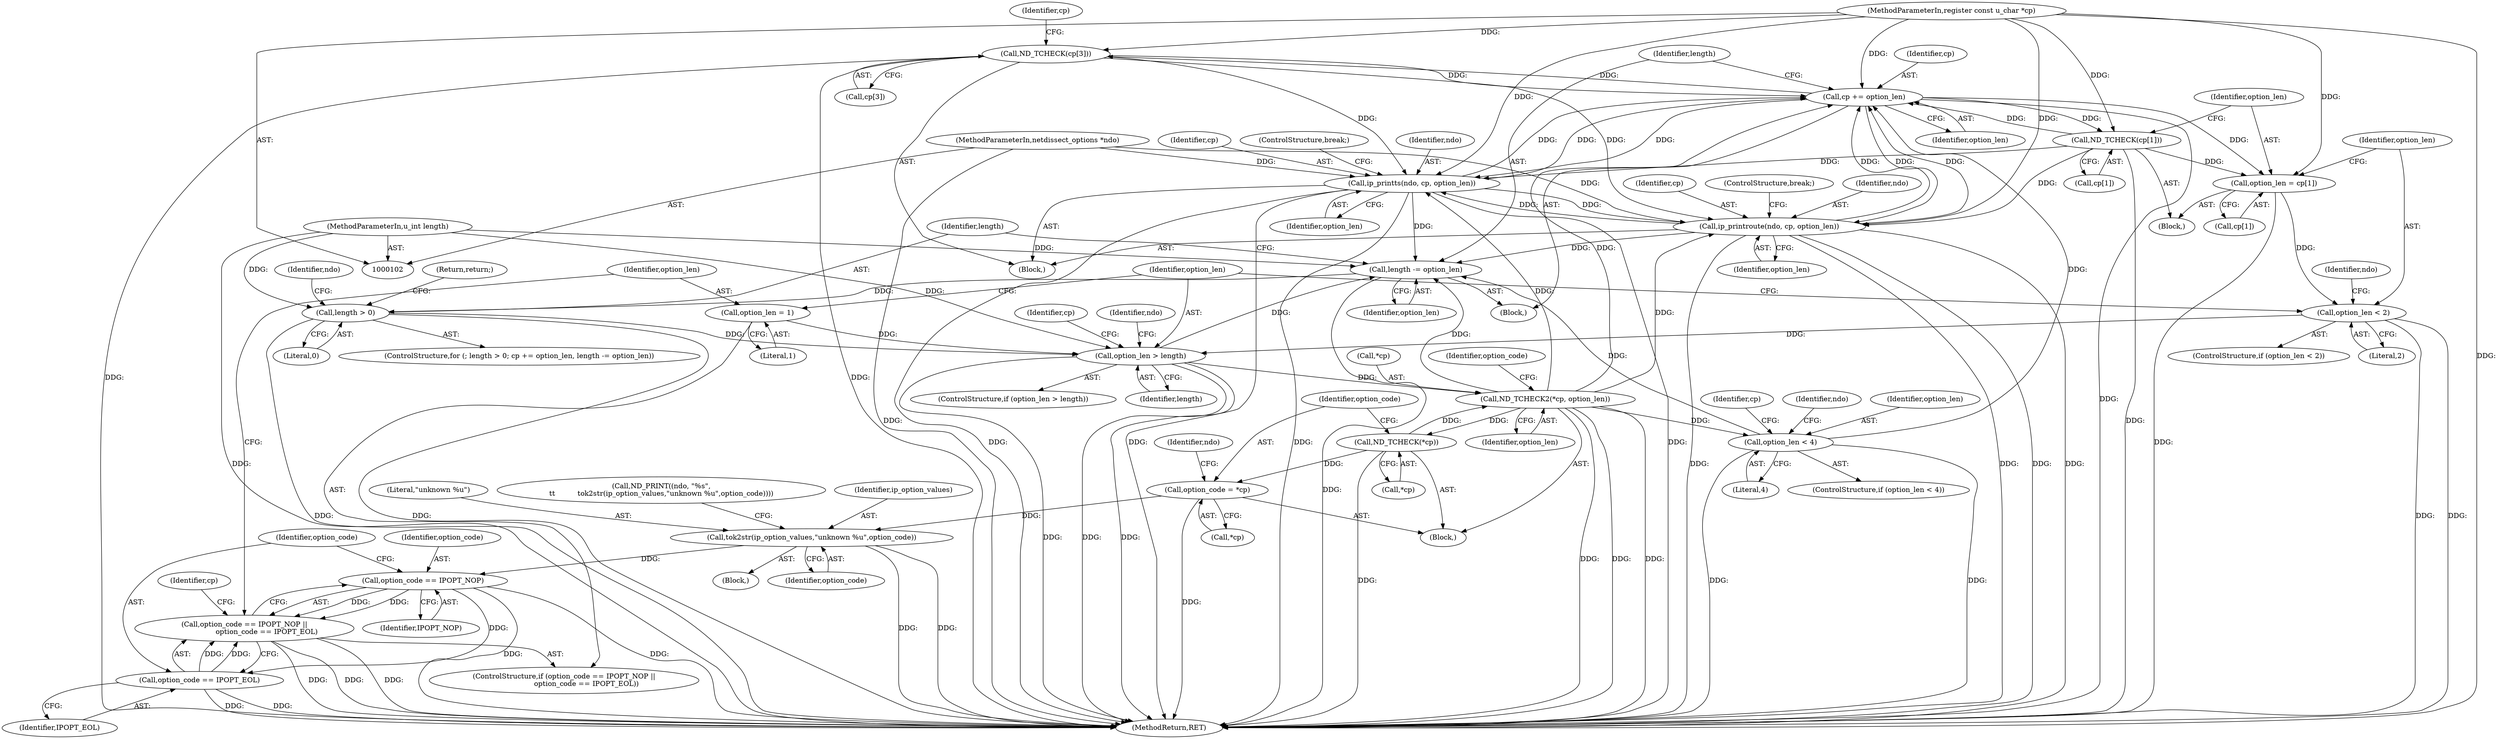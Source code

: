 digraph "0_tcpdump_eee0b04bcfdae319c242b0b8fc3d07029ee65b8c@array" {
"1000232" [label="(Call,ND_TCHECK(cp[3]))"];
"1000117" [label="(Call,cp += option_len)"];
"1000206" [label="(Call,ip_printts(ndo, cp, option_len))"];
"1000214" [label="(Call,ip_printroute(ndo, cp, option_len))"];
"1000103" [label="(MethodParameterIn,netdissect_options *ndo)"];
"1000232" [label="(Call,ND_TCHECK(cp[3]))"];
"1000104" [label="(MethodParameterIn,register const u_char *cp)"];
"1000163" [label="(Call,ND_TCHECK(cp[1]))"];
"1000196" [label="(Call,ND_TCHECK2(*cp, option_len))"];
"1000134" [label="(Call,ND_TCHECK(*cp))"];
"1000185" [label="(Call,option_len > length)"];
"1000158" [label="(Call,option_len = 1)"];
"1000173" [label="(Call,option_len < 2)"];
"1000167" [label="(Call,option_len = cp[1])"];
"1000113" [label="(Call,length > 0)"];
"1000120" [label="(Call,length -= option_len)"];
"1000221" [label="(Call,option_len < 4)"];
"1000105" [label="(MethodParameterIn,u_int length)"];
"1000137" [label="(Call,option_code = *cp)"];
"1000146" [label="(Call,tok2str(ip_option_values,\"unknown %u\",option_code))"];
"1000152" [label="(Call,option_code == IPOPT_NOP)"];
"1000151" [label="(Call,option_code == IPOPT_NOP ||\n                    option_code == IPOPT_EOL)"];
"1000155" [label="(Call,option_code == IPOPT_EOL)"];
"1000175" [label="(Literal,2)"];
"1000157" [label="(Identifier,IPOPT_EOL)"];
"1000154" [label="(Identifier,IPOPT_NOP)"];
"1000259" [label="(Return,return;)"];
"1000141" [label="(Call,ND_PRINT((ndo, \"%s\",\n\t\t          tok2str(ip_option_values,\"unknown %u\",option_code))))"];
"1000162" [label="(Block,)"];
"1000117" [label="(Call,cp += option_len)"];
"1000119" [label="(Identifier,option_len)"];
"1000138" [label="(Identifier,option_code)"];
"1000105" [label="(MethodParameterIn,u_int length)"];
"1000153" [label="(Identifier,option_code)"];
"1000103" [label="(MethodParameterIn,netdissect_options *ndo)"];
"1000168" [label="(Identifier,option_len)"];
"1000115" [label="(Literal,0)"];
"1000123" [label="(Block,)"];
"1000163" [label="(Call,ND_TCHECK(cp[1]))"];
"1000227" [label="(Identifier,ndo)"];
"1000118" [label="(Identifier,cp)"];
"1000186" [label="(Identifier,option_len)"];
"1000173" [label="(Call,option_len < 2)"];
"1000156" [label="(Identifier,option_code)"];
"1000267" [label="(MethodReturn,RET)"];
"1000155" [label="(Call,option_code == IPOPT_EOL)"];
"1000135" [label="(Call,*cp)"];
"1000172" [label="(ControlStructure,if (option_len < 2))"];
"1000150" [label="(ControlStructure,if (option_code == IPOPT_NOP ||\n                    option_code == IPOPT_EOL))"];
"1000223" [label="(Literal,4)"];
"1000113" [label="(Call,length > 0)"];
"1000151" [label="(Call,option_code == IPOPT_NOP ||\n                    option_code == IPOPT_EOL)"];
"1000206" [label="(Call,ip_printts(ndo, cp, option_len))"];
"1000216" [label="(Identifier,cp)"];
"1000233" [label="(Call,cp[3])"];
"1000164" [label="(Call,cp[1])"];
"1000147" [label="(Identifier,ip_option_values)"];
"1000232" [label="(Call,ND_TCHECK(cp[3]))"];
"1000160" [label="(Literal,1)"];
"1000174" [label="(Identifier,option_len)"];
"1000169" [label="(Call,cp[1])"];
"1000209" [label="(Identifier,option_len)"];
"1000185" [label="(Call,option_len > length)"];
"1000112" [label="(ControlStructure,for (; length > 0; cp += option_len, length -= option_len))"];
"1000222" [label="(Identifier,option_len)"];
"1000198" [label="(Identifier,cp)"];
"1000165" [label="(Identifier,cp)"];
"1000202" [label="(Block,)"];
"1000221" [label="(Call,option_len < 4)"];
"1000197" [label="(Call,*cp)"];
"1000134" [label="(Call,ND_TCHECK(*cp))"];
"1000149" [label="(Identifier,option_code)"];
"1000184" [label="(ControlStructure,if (option_len > length))"];
"1000220" [label="(ControlStructure,if (option_len < 4))"];
"1000104" [label="(MethodParameterIn,register const u_char *cp)"];
"1000122" [label="(Identifier,option_len)"];
"1000187" [label="(Identifier,length)"];
"1000152" [label="(Call,option_code == IPOPT_NOP)"];
"1000207" [label="(Identifier,ndo)"];
"1000196" [label="(Call,ND_TCHECK2(*cp, option_len))"];
"1000199" [label="(Identifier,option_len)"];
"1000201" [label="(Identifier,option_code)"];
"1000241" [label="(Identifier,cp)"];
"1000116" [label="(Block,)"];
"1000158" [label="(Call,option_len = 1)"];
"1000214" [label="(Call,ip_printroute(ndo, cp, option_len))"];
"1000120" [label="(Call,length -= option_len)"];
"1000167" [label="(Call,option_len = cp[1])"];
"1000137" [label="(Call,option_code = *cp)"];
"1000139" [label="(Call,*cp)"];
"1000127" [label="(Identifier,ndo)"];
"1000217" [label="(Identifier,option_len)"];
"1000234" [label="(Identifier,cp)"];
"1000191" [label="(Identifier,ndo)"];
"1000114" [label="(Identifier,length)"];
"1000148" [label="(Literal,\"unknown %u\")"];
"1000146" [label="(Call,tok2str(ip_option_values,\"unknown %u\",option_code))"];
"1000159" [label="(Identifier,option_len)"];
"1000143" [label="(Identifier,ndo)"];
"1000121" [label="(Identifier,length)"];
"1000208" [label="(Identifier,cp)"];
"1000218" [label="(ControlStructure,break;)"];
"1000179" [label="(Identifier,ndo)"];
"1000210" [label="(ControlStructure,break;)"];
"1000215" [label="(Identifier,ndo)"];
"1000144" [label="(Block,)"];
"1000232" -> "1000202"  [label="AST: "];
"1000232" -> "1000233"  [label="CFG: "];
"1000233" -> "1000232"  [label="AST: "];
"1000241" -> "1000232"  [label="CFG: "];
"1000232" -> "1000267"  [label="DDG: "];
"1000232" -> "1000267"  [label="DDG: "];
"1000232" -> "1000117"  [label="DDG: "];
"1000232" -> "1000206"  [label="DDG: "];
"1000232" -> "1000214"  [label="DDG: "];
"1000117" -> "1000232"  [label="DDG: "];
"1000104" -> "1000232"  [label="DDG: "];
"1000117" -> "1000116"  [label="AST: "];
"1000117" -> "1000119"  [label="CFG: "];
"1000118" -> "1000117"  [label="AST: "];
"1000119" -> "1000117"  [label="AST: "];
"1000121" -> "1000117"  [label="CFG: "];
"1000117" -> "1000267"  [label="DDG: "];
"1000206" -> "1000117"  [label="DDG: "];
"1000206" -> "1000117"  [label="DDG: "];
"1000214" -> "1000117"  [label="DDG: "];
"1000214" -> "1000117"  [label="DDG: "];
"1000221" -> "1000117"  [label="DDG: "];
"1000196" -> "1000117"  [label="DDG: "];
"1000104" -> "1000117"  [label="DDG: "];
"1000163" -> "1000117"  [label="DDG: "];
"1000117" -> "1000163"  [label="DDG: "];
"1000117" -> "1000167"  [label="DDG: "];
"1000117" -> "1000206"  [label="DDG: "];
"1000117" -> "1000214"  [label="DDG: "];
"1000206" -> "1000202"  [label="AST: "];
"1000206" -> "1000209"  [label="CFG: "];
"1000207" -> "1000206"  [label="AST: "];
"1000208" -> "1000206"  [label="AST: "];
"1000209" -> "1000206"  [label="AST: "];
"1000210" -> "1000206"  [label="CFG: "];
"1000206" -> "1000267"  [label="DDG: "];
"1000206" -> "1000267"  [label="DDG: "];
"1000206" -> "1000267"  [label="DDG: "];
"1000206" -> "1000267"  [label="DDG: "];
"1000206" -> "1000120"  [label="DDG: "];
"1000214" -> "1000206"  [label="DDG: "];
"1000103" -> "1000206"  [label="DDG: "];
"1000104" -> "1000206"  [label="DDG: "];
"1000163" -> "1000206"  [label="DDG: "];
"1000196" -> "1000206"  [label="DDG: "];
"1000206" -> "1000214"  [label="DDG: "];
"1000214" -> "1000202"  [label="AST: "];
"1000214" -> "1000217"  [label="CFG: "];
"1000215" -> "1000214"  [label="AST: "];
"1000216" -> "1000214"  [label="AST: "];
"1000217" -> "1000214"  [label="AST: "];
"1000218" -> "1000214"  [label="CFG: "];
"1000214" -> "1000267"  [label="DDG: "];
"1000214" -> "1000267"  [label="DDG: "];
"1000214" -> "1000267"  [label="DDG: "];
"1000214" -> "1000267"  [label="DDG: "];
"1000214" -> "1000120"  [label="DDG: "];
"1000103" -> "1000214"  [label="DDG: "];
"1000104" -> "1000214"  [label="DDG: "];
"1000163" -> "1000214"  [label="DDG: "];
"1000196" -> "1000214"  [label="DDG: "];
"1000103" -> "1000102"  [label="AST: "];
"1000103" -> "1000267"  [label="DDG: "];
"1000104" -> "1000102"  [label="AST: "];
"1000104" -> "1000267"  [label="DDG: "];
"1000104" -> "1000163"  [label="DDG: "];
"1000104" -> "1000167"  [label="DDG: "];
"1000163" -> "1000162"  [label="AST: "];
"1000163" -> "1000164"  [label="CFG: "];
"1000164" -> "1000163"  [label="AST: "];
"1000168" -> "1000163"  [label="CFG: "];
"1000163" -> "1000267"  [label="DDG: "];
"1000163" -> "1000167"  [label="DDG: "];
"1000196" -> "1000123"  [label="AST: "];
"1000196" -> "1000199"  [label="CFG: "];
"1000197" -> "1000196"  [label="AST: "];
"1000199" -> "1000196"  [label="AST: "];
"1000201" -> "1000196"  [label="CFG: "];
"1000196" -> "1000267"  [label="DDG: "];
"1000196" -> "1000267"  [label="DDG: "];
"1000196" -> "1000267"  [label="DDG: "];
"1000196" -> "1000120"  [label="DDG: "];
"1000196" -> "1000134"  [label="DDG: "];
"1000134" -> "1000196"  [label="DDG: "];
"1000185" -> "1000196"  [label="DDG: "];
"1000196" -> "1000221"  [label="DDG: "];
"1000134" -> "1000123"  [label="AST: "];
"1000134" -> "1000135"  [label="CFG: "];
"1000135" -> "1000134"  [label="AST: "];
"1000138" -> "1000134"  [label="CFG: "];
"1000134" -> "1000267"  [label="DDG: "];
"1000134" -> "1000137"  [label="DDG: "];
"1000185" -> "1000184"  [label="AST: "];
"1000185" -> "1000187"  [label="CFG: "];
"1000186" -> "1000185"  [label="AST: "];
"1000187" -> "1000185"  [label="AST: "];
"1000191" -> "1000185"  [label="CFG: "];
"1000198" -> "1000185"  [label="CFG: "];
"1000185" -> "1000267"  [label="DDG: "];
"1000185" -> "1000267"  [label="DDG: "];
"1000185" -> "1000267"  [label="DDG: "];
"1000185" -> "1000120"  [label="DDG: "];
"1000158" -> "1000185"  [label="DDG: "];
"1000173" -> "1000185"  [label="DDG: "];
"1000113" -> "1000185"  [label="DDG: "];
"1000105" -> "1000185"  [label="DDG: "];
"1000158" -> "1000150"  [label="AST: "];
"1000158" -> "1000160"  [label="CFG: "];
"1000159" -> "1000158"  [label="AST: "];
"1000160" -> "1000158"  [label="AST: "];
"1000186" -> "1000158"  [label="CFG: "];
"1000173" -> "1000172"  [label="AST: "];
"1000173" -> "1000175"  [label="CFG: "];
"1000174" -> "1000173"  [label="AST: "];
"1000175" -> "1000173"  [label="AST: "];
"1000179" -> "1000173"  [label="CFG: "];
"1000186" -> "1000173"  [label="CFG: "];
"1000173" -> "1000267"  [label="DDG: "];
"1000173" -> "1000267"  [label="DDG: "];
"1000167" -> "1000173"  [label="DDG: "];
"1000167" -> "1000162"  [label="AST: "];
"1000167" -> "1000169"  [label="CFG: "];
"1000168" -> "1000167"  [label="AST: "];
"1000169" -> "1000167"  [label="AST: "];
"1000174" -> "1000167"  [label="CFG: "];
"1000167" -> "1000267"  [label="DDG: "];
"1000113" -> "1000112"  [label="AST: "];
"1000113" -> "1000115"  [label="CFG: "];
"1000114" -> "1000113"  [label="AST: "];
"1000115" -> "1000113"  [label="AST: "];
"1000127" -> "1000113"  [label="CFG: "];
"1000259" -> "1000113"  [label="CFG: "];
"1000113" -> "1000267"  [label="DDG: "];
"1000113" -> "1000267"  [label="DDG: "];
"1000120" -> "1000113"  [label="DDG: "];
"1000105" -> "1000113"  [label="DDG: "];
"1000120" -> "1000116"  [label="AST: "];
"1000120" -> "1000122"  [label="CFG: "];
"1000121" -> "1000120"  [label="AST: "];
"1000122" -> "1000120"  [label="AST: "];
"1000114" -> "1000120"  [label="CFG: "];
"1000120" -> "1000267"  [label="DDG: "];
"1000221" -> "1000120"  [label="DDG: "];
"1000105" -> "1000120"  [label="DDG: "];
"1000221" -> "1000220"  [label="AST: "];
"1000221" -> "1000223"  [label="CFG: "];
"1000222" -> "1000221"  [label="AST: "];
"1000223" -> "1000221"  [label="AST: "];
"1000227" -> "1000221"  [label="CFG: "];
"1000234" -> "1000221"  [label="CFG: "];
"1000221" -> "1000267"  [label="DDG: "];
"1000221" -> "1000267"  [label="DDG: "];
"1000105" -> "1000102"  [label="AST: "];
"1000105" -> "1000267"  [label="DDG: "];
"1000137" -> "1000123"  [label="AST: "];
"1000137" -> "1000139"  [label="CFG: "];
"1000138" -> "1000137"  [label="AST: "];
"1000139" -> "1000137"  [label="AST: "];
"1000143" -> "1000137"  [label="CFG: "];
"1000137" -> "1000267"  [label="DDG: "];
"1000137" -> "1000146"  [label="DDG: "];
"1000146" -> "1000144"  [label="AST: "];
"1000146" -> "1000149"  [label="CFG: "];
"1000147" -> "1000146"  [label="AST: "];
"1000148" -> "1000146"  [label="AST: "];
"1000149" -> "1000146"  [label="AST: "];
"1000141" -> "1000146"  [label="CFG: "];
"1000146" -> "1000267"  [label="DDG: "];
"1000146" -> "1000267"  [label="DDG: "];
"1000146" -> "1000152"  [label="DDG: "];
"1000152" -> "1000151"  [label="AST: "];
"1000152" -> "1000154"  [label="CFG: "];
"1000153" -> "1000152"  [label="AST: "];
"1000154" -> "1000152"  [label="AST: "];
"1000156" -> "1000152"  [label="CFG: "];
"1000151" -> "1000152"  [label="CFG: "];
"1000152" -> "1000267"  [label="DDG: "];
"1000152" -> "1000267"  [label="DDG: "];
"1000152" -> "1000151"  [label="DDG: "];
"1000152" -> "1000151"  [label="DDG: "];
"1000152" -> "1000155"  [label="DDG: "];
"1000151" -> "1000150"  [label="AST: "];
"1000151" -> "1000155"  [label="CFG: "];
"1000155" -> "1000151"  [label="AST: "];
"1000159" -> "1000151"  [label="CFG: "];
"1000165" -> "1000151"  [label="CFG: "];
"1000151" -> "1000267"  [label="DDG: "];
"1000151" -> "1000267"  [label="DDG: "];
"1000151" -> "1000267"  [label="DDG: "];
"1000155" -> "1000151"  [label="DDG: "];
"1000155" -> "1000151"  [label="DDG: "];
"1000155" -> "1000157"  [label="CFG: "];
"1000156" -> "1000155"  [label="AST: "];
"1000157" -> "1000155"  [label="AST: "];
"1000155" -> "1000267"  [label="DDG: "];
"1000155" -> "1000267"  [label="DDG: "];
}
